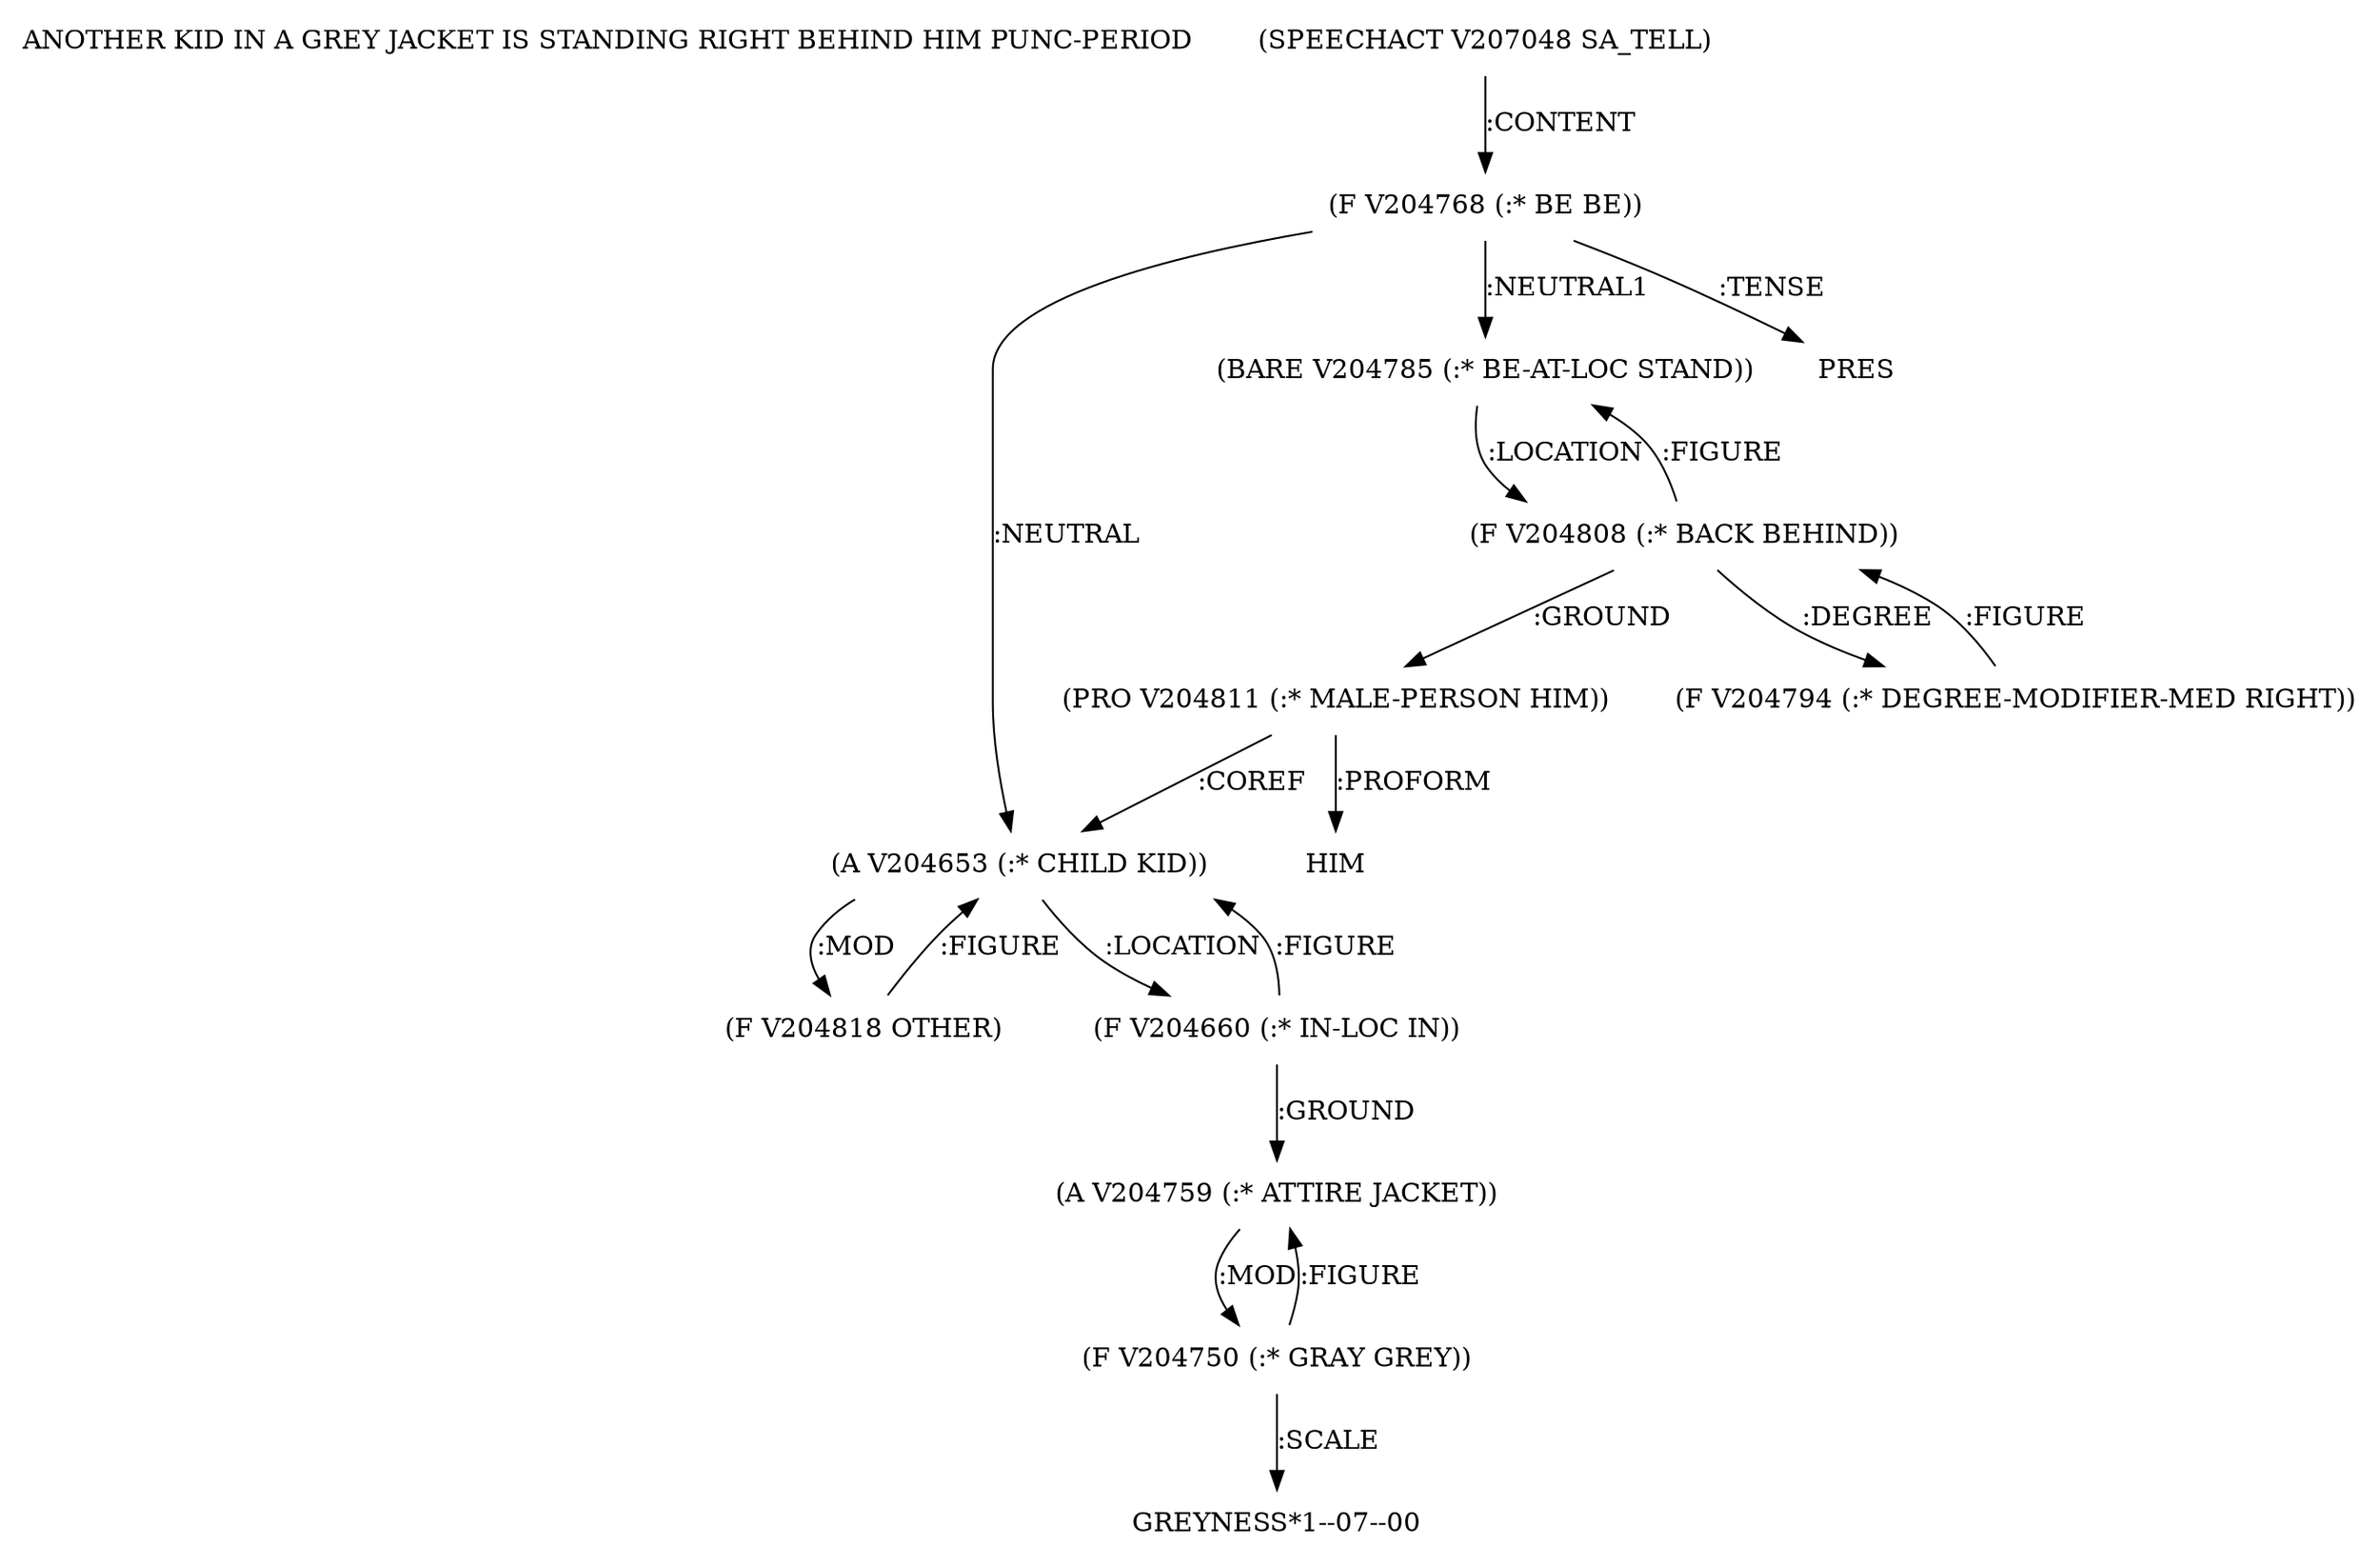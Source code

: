 digraph Terms {
  node [shape=none]
  "ANOTHER KID IN A GREY JACKET IS STANDING RIGHT BEHIND HIM PUNC-PERIOD"
  "V207048" [label="(SPEECHACT V207048 SA_TELL)"]
  "V207048" -> "V204768" [label=":CONTENT"]
  "V204768" [label="(F V204768 (:* BE BE))"]
  "V204768" -> "V204653" [label=":NEUTRAL"]
  "V204768" -> "V204785" [label=":NEUTRAL1"]
  "V204768" -> "NT209204" [label=":TENSE"]
  "NT209204" [label="PRES"]
  "V204653" [label="(A V204653 (:* CHILD KID))"]
  "V204653" -> "V204818" [label=":MOD"]
  "V204653" -> "V204660" [label=":LOCATION"]
  "V204818" [label="(F V204818 OTHER)"]
  "V204818" -> "V204653" [label=":FIGURE"]
  "V204660" [label="(F V204660 (:* IN-LOC IN))"]
  "V204660" -> "V204759" [label=":GROUND"]
  "V204660" -> "V204653" [label=":FIGURE"]
  "V204759" [label="(A V204759 (:* ATTIRE JACKET))"]
  "V204759" -> "V204750" [label=":MOD"]
  "V204750" [label="(F V204750 (:* GRAY GREY))"]
  "V204750" -> "V204759" [label=":FIGURE"]
  "V204750" -> "NT209205" [label=":SCALE"]
  "NT209205" [label="GREYNESS*1--07--00"]
  "V204785" [label="(BARE V204785 (:* BE-AT-LOC STAND))"]
  "V204785" -> "V204808" [label=":LOCATION"]
  "V204808" [label="(F V204808 (:* BACK BEHIND))"]
  "V204808" -> "V204811" [label=":GROUND"]
  "V204808" -> "V204785" [label=":FIGURE"]
  "V204808" -> "V204794" [label=":DEGREE"]
  "V204794" [label="(F V204794 (:* DEGREE-MODIFIER-MED RIGHT))"]
  "V204794" -> "V204808" [label=":FIGURE"]
  "V204811" [label="(PRO V204811 (:* MALE-PERSON HIM))"]
  "V204811" -> "NT209206" [label=":PROFORM"]
  "NT209206" [label="HIM"]
  "V204811" -> "V204653" [label=":COREF"]
}
